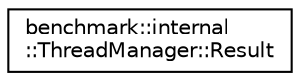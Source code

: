 digraph "Graphical Class Hierarchy"
{
 // LATEX_PDF_SIZE
  edge [fontname="Helvetica",fontsize="10",labelfontname="Helvetica",labelfontsize="10"];
  node [fontname="Helvetica",fontsize="10",shape=record];
  rankdir="LR";
  Node0 [label="benchmark::internal\l::ThreadManager::Result",height=0.2,width=0.4,color="black", fillcolor="white", style="filled",URL="$structbenchmark_1_1internal_1_1ThreadManager_1_1Result.html",tooltip=" "];
}

